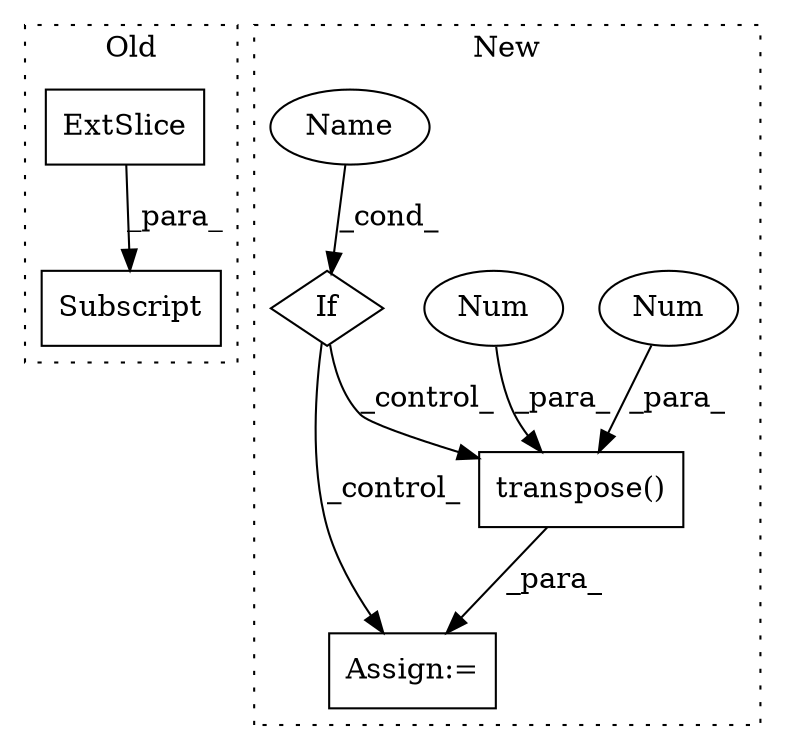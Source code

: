 digraph G {
subgraph cluster0 {
1 [label="Subscript" a="63" s="16152,0" l="10,0" shape="box"];
6 [label="ExtSlice" a="85" s="16152" l="4" shape="box"];
label = "Old";
style="dotted";
}
subgraph cluster1 {
2 [label="transpose()" a="75" s="18096,18121" l="19,1" shape="box"];
3 [label="Num" a="76" s="18119" l="2" shape="ellipse"];
4 [label="Num" a="76" s="18115" l="2" shape="ellipse"];
5 [label="Assign:=" a="68" s="18084" l="3" shape="box"];
7 [label="Name" a="87" s="18054" l="15" shape="ellipse"];
8 [label="If" a="96" s="18051" l="3" shape="diamond"];
label = "New";
style="dotted";
}
2 -> 5 [label="_para_"];
3 -> 2 [label="_para_"];
4 -> 2 [label="_para_"];
6 -> 1 [label="_para_"];
7 -> 8 [label="_cond_"];
8 -> 5 [label="_control_"];
8 -> 2 [label="_control_"];
}